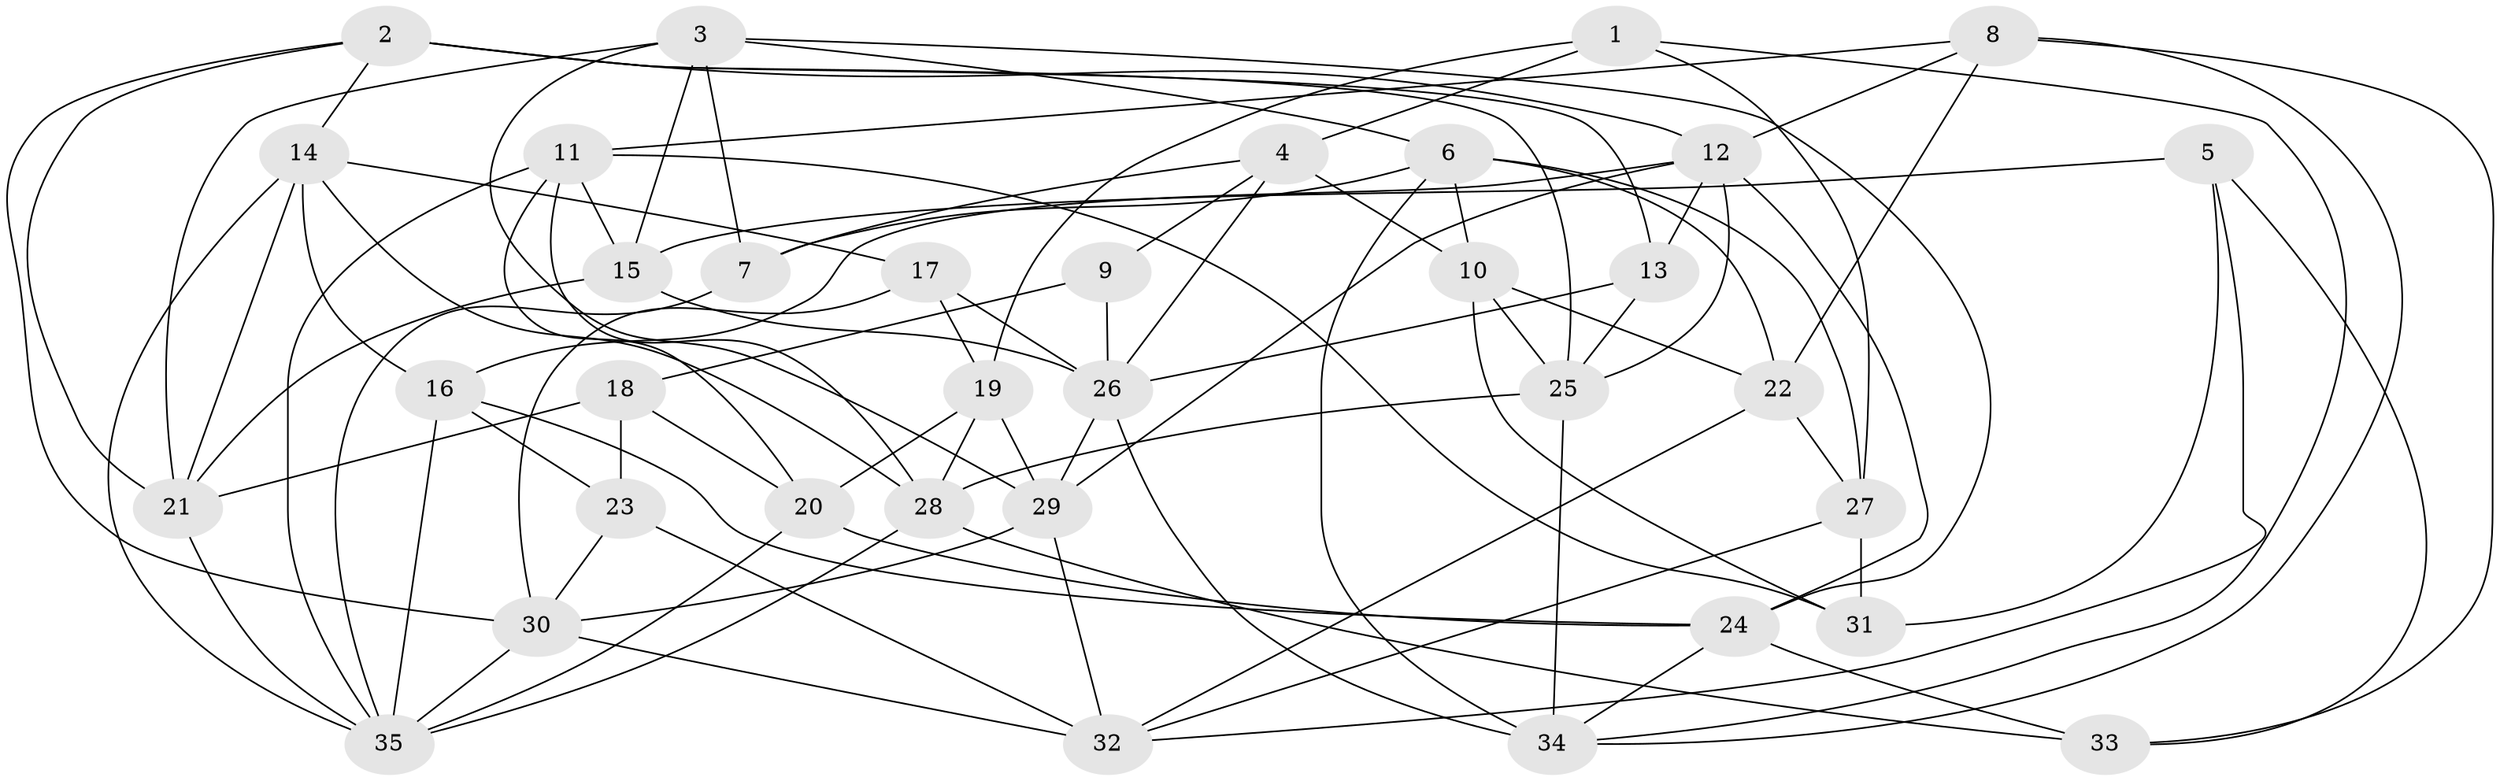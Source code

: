 // original degree distribution, {4: 1.0}
// Generated by graph-tools (version 1.1) at 2025/03/03/09/25 03:03:07]
// undirected, 35 vertices, 92 edges
graph export_dot {
graph [start="1"]
  node [color=gray90,style=filled];
  1;
  2;
  3;
  4;
  5;
  6;
  7;
  8;
  9;
  10;
  11;
  12;
  13;
  14;
  15;
  16;
  17;
  18;
  19;
  20;
  21;
  22;
  23;
  24;
  25;
  26;
  27;
  28;
  29;
  30;
  31;
  32;
  33;
  34;
  35;
  1 -- 4 [weight=1.0];
  1 -- 19 [weight=1.0];
  1 -- 27 [weight=1.0];
  1 -- 34 [weight=1.0];
  2 -- 12 [weight=1.0];
  2 -- 13 [weight=1.0];
  2 -- 14 [weight=1.0];
  2 -- 21 [weight=1.0];
  2 -- 25 [weight=1.0];
  2 -- 30 [weight=1.0];
  3 -- 6 [weight=1.0];
  3 -- 7 [weight=1.0];
  3 -- 15 [weight=1.0];
  3 -- 21 [weight=1.0];
  3 -- 24 [weight=1.0];
  3 -- 29 [weight=1.0];
  4 -- 7 [weight=1.0];
  4 -- 9 [weight=1.0];
  4 -- 10 [weight=2.0];
  4 -- 26 [weight=1.0];
  5 -- 15 [weight=2.0];
  5 -- 31 [weight=2.0];
  5 -- 32 [weight=1.0];
  5 -- 33 [weight=1.0];
  6 -- 7 [weight=1.0];
  6 -- 10 [weight=1.0];
  6 -- 22 [weight=1.0];
  6 -- 27 [weight=1.0];
  6 -- 34 [weight=1.0];
  7 -- 35 [weight=1.0];
  8 -- 11 [weight=1.0];
  8 -- 12 [weight=1.0];
  8 -- 22 [weight=2.0];
  8 -- 33 [weight=1.0];
  8 -- 34 [weight=1.0];
  9 -- 18 [weight=2.0];
  9 -- 26 [weight=1.0];
  10 -- 22 [weight=1.0];
  10 -- 25 [weight=1.0];
  10 -- 31 [weight=1.0];
  11 -- 15 [weight=1.0];
  11 -- 20 [weight=1.0];
  11 -- 28 [weight=1.0];
  11 -- 31 [weight=1.0];
  11 -- 35 [weight=1.0];
  12 -- 13 [weight=2.0];
  12 -- 16 [weight=1.0];
  12 -- 24 [weight=1.0];
  12 -- 25 [weight=1.0];
  12 -- 29 [weight=1.0];
  13 -- 25 [weight=1.0];
  13 -- 26 [weight=2.0];
  14 -- 16 [weight=1.0];
  14 -- 17 [weight=1.0];
  14 -- 21 [weight=1.0];
  14 -- 28 [weight=1.0];
  14 -- 35 [weight=1.0];
  15 -- 21 [weight=1.0];
  15 -- 26 [weight=1.0];
  16 -- 23 [weight=2.0];
  16 -- 24 [weight=1.0];
  16 -- 35 [weight=1.0];
  17 -- 19 [weight=1.0];
  17 -- 26 [weight=1.0];
  17 -- 30 [weight=1.0];
  18 -- 20 [weight=1.0];
  18 -- 21 [weight=1.0];
  18 -- 23 [weight=2.0];
  19 -- 20 [weight=2.0];
  19 -- 28 [weight=1.0];
  19 -- 29 [weight=1.0];
  20 -- 24 [weight=1.0];
  20 -- 35 [weight=1.0];
  21 -- 35 [weight=1.0];
  22 -- 27 [weight=1.0];
  22 -- 32 [weight=1.0];
  23 -- 30 [weight=1.0];
  23 -- 32 [weight=1.0];
  24 -- 33 [weight=1.0];
  24 -- 34 [weight=1.0];
  25 -- 28 [weight=1.0];
  25 -- 34 [weight=1.0];
  26 -- 29 [weight=1.0];
  26 -- 34 [weight=1.0];
  27 -- 31 [weight=2.0];
  27 -- 32 [weight=1.0];
  28 -- 33 [weight=1.0];
  28 -- 35 [weight=1.0];
  29 -- 30 [weight=1.0];
  29 -- 32 [weight=1.0];
  30 -- 32 [weight=1.0];
  30 -- 35 [weight=1.0];
}
